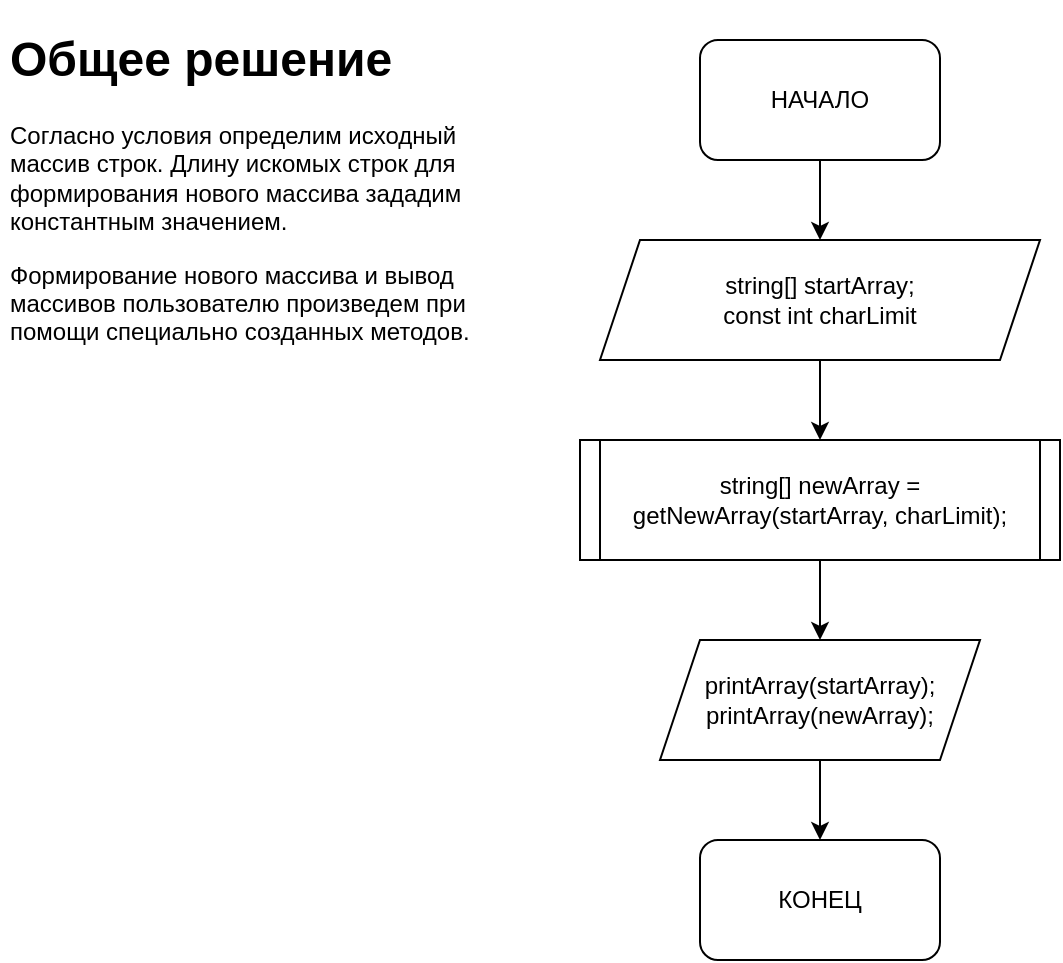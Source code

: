 <mxfile version="20.2.0" type="github">
  <diagram id="FddRzKQ67V2H22bVOV_2" name="Страница 1">
    <mxGraphModel dx="1038" dy="575" grid="1" gridSize="10" guides="1" tooltips="1" connect="1" arrows="1" fold="1" page="1" pageScale="1" pageWidth="827" pageHeight="1169" math="0" shadow="0">
      <root>
        <mxCell id="0" />
        <mxCell id="1" parent="0" />
        <mxCell id="343EDbTgbr2xeD1Sbd6I-7" style="edgeStyle=orthogonalEdgeStyle;rounded=0;orthogonalLoop=1;jettySize=auto;html=1;exitX=0.5;exitY=1;exitDx=0;exitDy=0;entryX=0.5;entryY=0;entryDx=0;entryDy=0;" edge="1" parent="1" source="343EDbTgbr2xeD1Sbd6I-1" target="343EDbTgbr2xeD1Sbd6I-2">
          <mxGeometry relative="1" as="geometry" />
        </mxCell>
        <mxCell id="343EDbTgbr2xeD1Sbd6I-1" value="НАЧАЛО" style="rounded=1;whiteSpace=wrap;html=1;" vertex="1" parent="1">
          <mxGeometry x="360" y="20" width="120" height="60" as="geometry" />
        </mxCell>
        <mxCell id="343EDbTgbr2xeD1Sbd6I-6" style="edgeStyle=orthogonalEdgeStyle;rounded=0;orthogonalLoop=1;jettySize=auto;html=1;exitX=0.5;exitY=1;exitDx=0;exitDy=0;entryX=0.5;entryY=0;entryDx=0;entryDy=0;" edge="1" parent="1" source="343EDbTgbr2xeD1Sbd6I-2" target="343EDbTgbr2xeD1Sbd6I-3">
          <mxGeometry relative="1" as="geometry" />
        </mxCell>
        <mxCell id="343EDbTgbr2xeD1Sbd6I-2" value="string[] startArray;&lt;br&gt;const int charLimit" style="shape=parallelogram;perimeter=parallelogramPerimeter;whiteSpace=wrap;html=1;fixedSize=1;" vertex="1" parent="1">
          <mxGeometry x="310" y="120" width="220" height="60" as="geometry" />
        </mxCell>
        <mxCell id="343EDbTgbr2xeD1Sbd6I-5" value="" style="edgeStyle=orthogonalEdgeStyle;rounded=0;orthogonalLoop=1;jettySize=auto;html=1;entryX=0.5;entryY=0;entryDx=0;entryDy=0;" edge="1" parent="1" source="343EDbTgbr2xeD1Sbd6I-3" target="343EDbTgbr2xeD1Sbd6I-10">
          <mxGeometry relative="1" as="geometry">
            <mxPoint x="420" y="330" as="targetPoint" />
          </mxGeometry>
        </mxCell>
        <mxCell id="343EDbTgbr2xeD1Sbd6I-3" value="string[] newArray = getNewArray(startArray, charLimit);" style="shape=process;whiteSpace=wrap;html=1;backgroundOutline=1;size=0.042;" vertex="1" parent="1">
          <mxGeometry x="300" y="220" width="240" height="60" as="geometry" />
        </mxCell>
        <mxCell id="343EDbTgbr2xeD1Sbd6I-8" value="КОНЕЦ" style="rounded=1;whiteSpace=wrap;html=1;" vertex="1" parent="1">
          <mxGeometry x="360" y="420" width="120" height="60" as="geometry" />
        </mxCell>
        <mxCell id="343EDbTgbr2xeD1Sbd6I-13" style="edgeStyle=orthogonalEdgeStyle;rounded=0;orthogonalLoop=1;jettySize=auto;html=1;exitX=0.5;exitY=1;exitDx=0;exitDy=0;entryX=0.5;entryY=0;entryDx=0;entryDy=0;" edge="1" parent="1" source="343EDbTgbr2xeD1Sbd6I-10" target="343EDbTgbr2xeD1Sbd6I-8">
          <mxGeometry relative="1" as="geometry" />
        </mxCell>
        <mxCell id="343EDbTgbr2xeD1Sbd6I-10" value="printArray(startArray);&lt;br&gt;printArray(newArray);" style="shape=parallelogram;perimeter=parallelogramPerimeter;whiteSpace=wrap;html=1;fixedSize=1;" vertex="1" parent="1">
          <mxGeometry x="340" y="320" width="160" height="60" as="geometry" />
        </mxCell>
        <mxCell id="343EDbTgbr2xeD1Sbd6I-14" value="&lt;h1&gt;Общее решение&lt;/h1&gt;&lt;p&gt;Согласно условия определим исходный массив строк. Длину искомых строк для формирования нового массива зададим константным значением.&lt;/p&gt;&lt;p&gt;&lt;span style=&quot;background-color: initial;&quot;&gt;Формирование нового массива и вывод&amp;nbsp; массивов пользователю произведем при помощи специально созданных методов.&lt;/span&gt;&lt;/p&gt;" style="text;html=1;strokeColor=none;fillColor=none;spacing=5;spacingTop=-20;whiteSpace=wrap;overflow=hidden;rounded=0;" vertex="1" parent="1">
          <mxGeometry x="10" y="10" width="260" height="210" as="geometry" />
        </mxCell>
      </root>
    </mxGraphModel>
  </diagram>
</mxfile>
